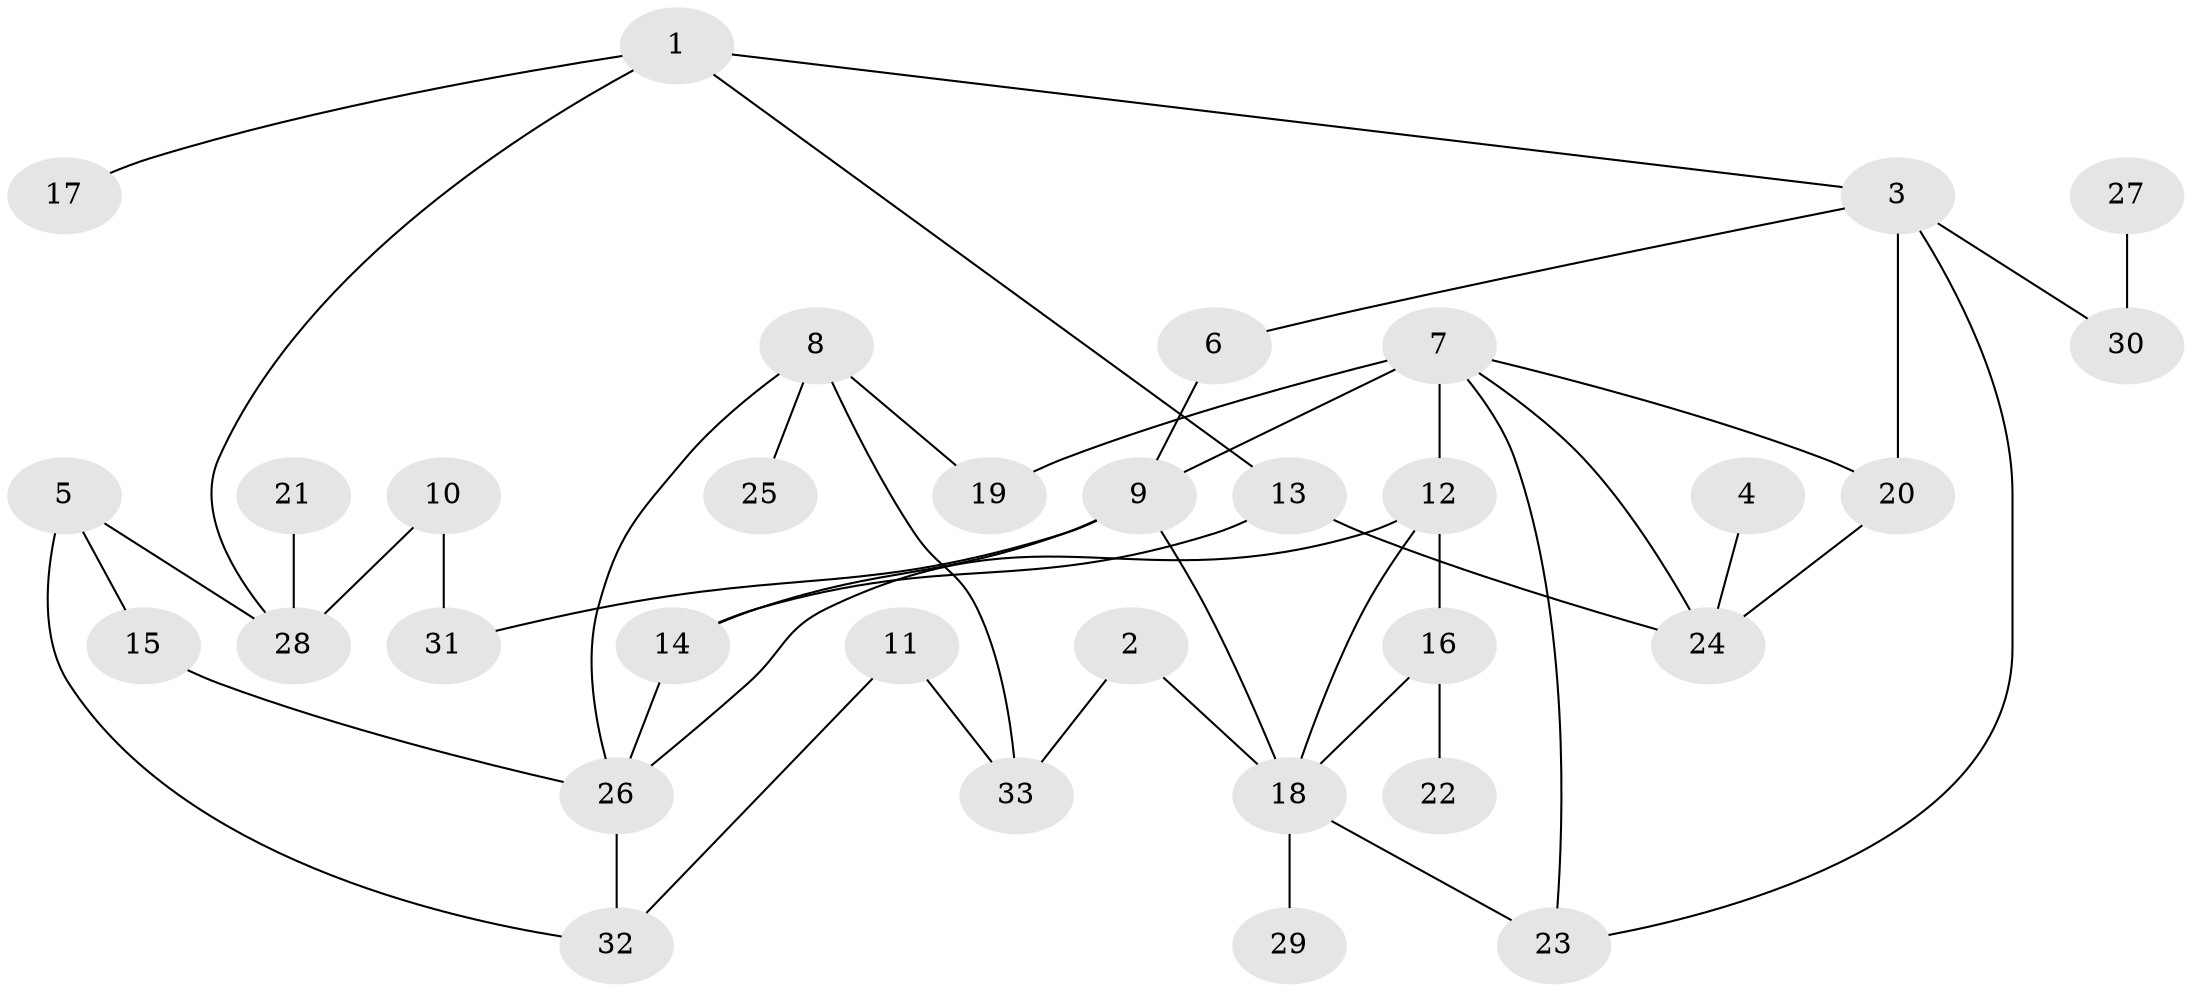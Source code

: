 // original degree distribution, {6: 0.015151515151515152, 8: 0.015151515151515152, 5: 0.06060606060606061, 3: 0.22727272727272727, 4: 0.10606060606060606, 2: 0.25757575757575757, 1: 0.3181818181818182}
// Generated by graph-tools (version 1.1) at 2025/01/03/09/25 03:01:09]
// undirected, 33 vertices, 47 edges
graph export_dot {
graph [start="1"]
  node [color=gray90,style=filled];
  1;
  2;
  3;
  4;
  5;
  6;
  7;
  8;
  9;
  10;
  11;
  12;
  13;
  14;
  15;
  16;
  17;
  18;
  19;
  20;
  21;
  22;
  23;
  24;
  25;
  26;
  27;
  28;
  29;
  30;
  31;
  32;
  33;
  1 -- 3 [weight=1.0];
  1 -- 13 [weight=1.0];
  1 -- 17 [weight=1.0];
  1 -- 28 [weight=1.0];
  2 -- 18 [weight=1.0];
  2 -- 33 [weight=1.0];
  3 -- 6 [weight=1.0];
  3 -- 20 [weight=1.0];
  3 -- 23 [weight=1.0];
  3 -- 30 [weight=1.0];
  4 -- 24 [weight=1.0];
  5 -- 15 [weight=1.0];
  5 -- 28 [weight=1.0];
  5 -- 32 [weight=1.0];
  6 -- 9 [weight=1.0];
  7 -- 9 [weight=1.0];
  7 -- 12 [weight=1.0];
  7 -- 19 [weight=2.0];
  7 -- 20 [weight=1.0];
  7 -- 23 [weight=1.0];
  7 -- 24 [weight=1.0];
  8 -- 19 [weight=1.0];
  8 -- 25 [weight=1.0];
  8 -- 26 [weight=1.0];
  8 -- 33 [weight=1.0];
  9 -- 14 [weight=1.0];
  9 -- 18 [weight=1.0];
  9 -- 31 [weight=1.0];
  10 -- 28 [weight=1.0];
  10 -- 31 [weight=1.0];
  11 -- 32 [weight=1.0];
  11 -- 33 [weight=1.0];
  12 -- 16 [weight=1.0];
  12 -- 18 [weight=1.0];
  12 -- 26 [weight=1.0];
  13 -- 14 [weight=1.0];
  13 -- 24 [weight=1.0];
  14 -- 26 [weight=1.0];
  15 -- 26 [weight=1.0];
  16 -- 18 [weight=1.0];
  16 -- 22 [weight=1.0];
  18 -- 23 [weight=1.0];
  18 -- 29 [weight=1.0];
  20 -- 24 [weight=1.0];
  21 -- 28 [weight=1.0];
  26 -- 32 [weight=1.0];
  27 -- 30 [weight=1.0];
}
